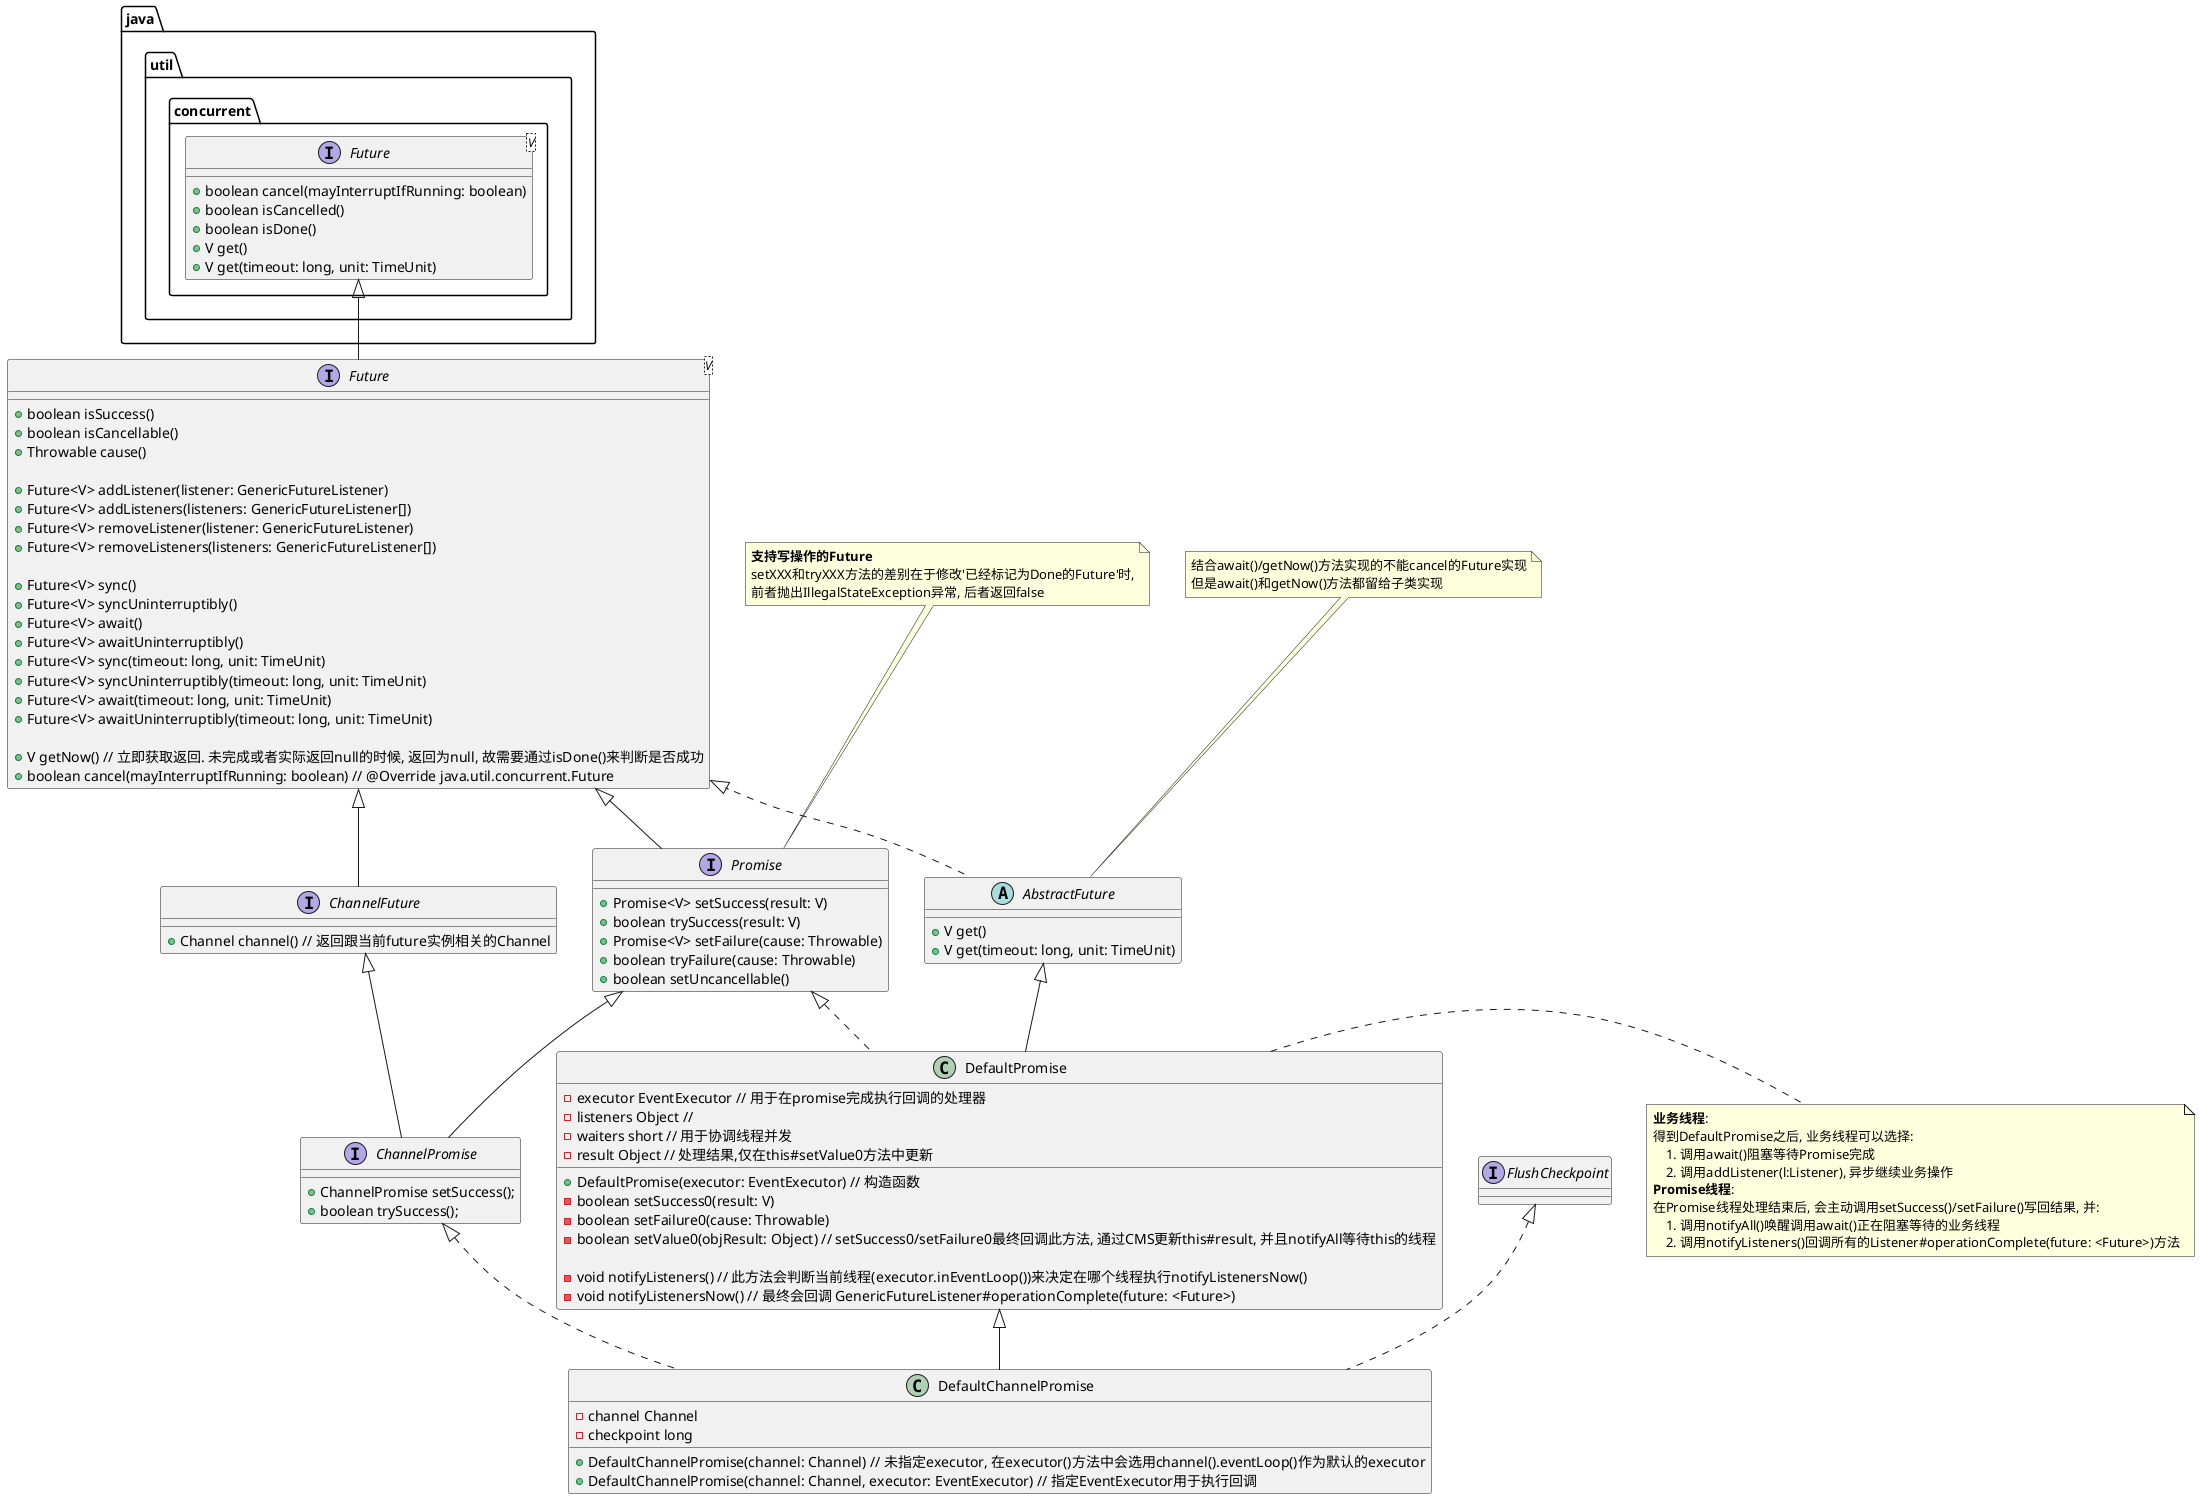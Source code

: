 @startuml

interface java.util.concurrent.Future<V> {
    + boolean cancel(mayInterruptIfRunning: boolean)
    + boolean isCancelled()
    + boolean isDone()
    + V get()
    + V get(timeout: long, unit: TimeUnit)
}

interface Future<V> extends java.util.concurrent.Future{
    + boolean isSuccess()
    + boolean isCancellable()
    + Throwable cause()

    + Future<V> addListener(listener: GenericFutureListener)
    + Future<V> addListeners(listeners: GenericFutureListener[])
    + Future<V> removeListener(listener: GenericFutureListener)
    + Future<V> removeListeners(listeners: GenericFutureListener[])

    + Future<V> sync()
    + Future<V> syncUninterruptibly()
    + Future<V> await()
    + Future<V> awaitUninterruptibly()
    + Future<V> sync(timeout: long, unit: TimeUnit)
    + Future<V> syncUninterruptibly(timeout: long, unit: TimeUnit)
    + Future<V> await(timeout: long, unit: TimeUnit)
    + Future<V> awaitUninterruptibly(timeout: long, unit: TimeUnit)

    + V getNow() // 立即获取返回. 未完成或者实际返回null的时候, 返回为null, 故需要通过isDone()来判断是否成功
    + boolean cancel(mayInterruptIfRunning: boolean) // @Override java.util.concurrent.Future
}

interface ChannelFuture extends Future {
    + Channel channel() // 返回跟当前future实例相关的Channel
}

interface Promise extends Future {
    + Promise<V> setSuccess(result: V)
    + boolean trySuccess(result: V)
    + Promise<V> setFailure(cause: Throwable)
    + boolean tryFailure(cause: Throwable)
    + boolean setUncancellable()
}
note top of Promise
<b>支持写操作的Future</b>
setXXX和tryXXX方法的差别在于修改'已经标记为Done的Future'时,
前者抛出IllegalStateException异常, 后者返回false
end note

interface ChannelPromise extends ChannelFuture, Promise {
    + ChannelPromise setSuccess();
    + boolean trySuccess();
}

abstract class AbstractFuture implements Future {
    + V get()
    + V get(timeout: long, unit: TimeUnit)
}
note top of AbstractFuture
结合await()/getNow()方法实现的不能cancel的Future实现
但是await()和getNow()方法都留给子类实现
end note

class DefaultPromise extends AbstractFuture implements Promise {
    - executor EventExecutor // 用于在promise完成执行回调的处理器
    - listeners Object //
    - waiters short // 用于协调线程并发
    - result Object // 处理结果,仅在this#setValue0方法中更新

    + DefaultPromise(executor: EventExecutor) // 构造函数
    - boolean setSuccess0(result: V)
    - boolean setFailure0(cause: Throwable)
    - boolean setValue0(objResult: Object) // setSuccess0/setFailure0最终回调此方法, 通过CMS更新this#result, 并且notifyAll等待this的线程

    - void notifyListeners() // 此方法会判断当前线程(executor.inEventLoop())来决定在哪个线程执行notifyListenersNow()
    - void notifyListenersNow() // 最终会回调 GenericFutureListener#operationComplete(future: <Future>)
}
note right of DefaultPromise
<b>业务线程</b>:
得到DefaultPromise之后, 业务线程可以选择:
    1. 调用await()阻塞等待Promise完成
    2. 调用addListener(l:Listener), 异步继续业务操作
<b>Promise线程</b>:
在Promise线程处理结束后, 会主动调用setSuccess()/setFailure()写回结果, 并:
    1. 调用notifyAll()唤醒调用await()正在阻塞等待的业务线程
    2. 调用notifyListeners()回调所有的Listener#operationComplete(future: <Future>)方法
end note

class DefaultChannelPromise extends DefaultPromise implements ChannelPromise, FlushCheckpoint {
    - channel Channel
    - checkpoint long

    + DefaultChannelPromise(channel: Channel) // 未指定executor, 在executor()方法中会选用channel().eventLoop()作为默认的executor
    + DefaultChannelPromise(channel: Channel, executor: EventExecutor) // 指定EventExecutor用于执行回调
}

@enduml
